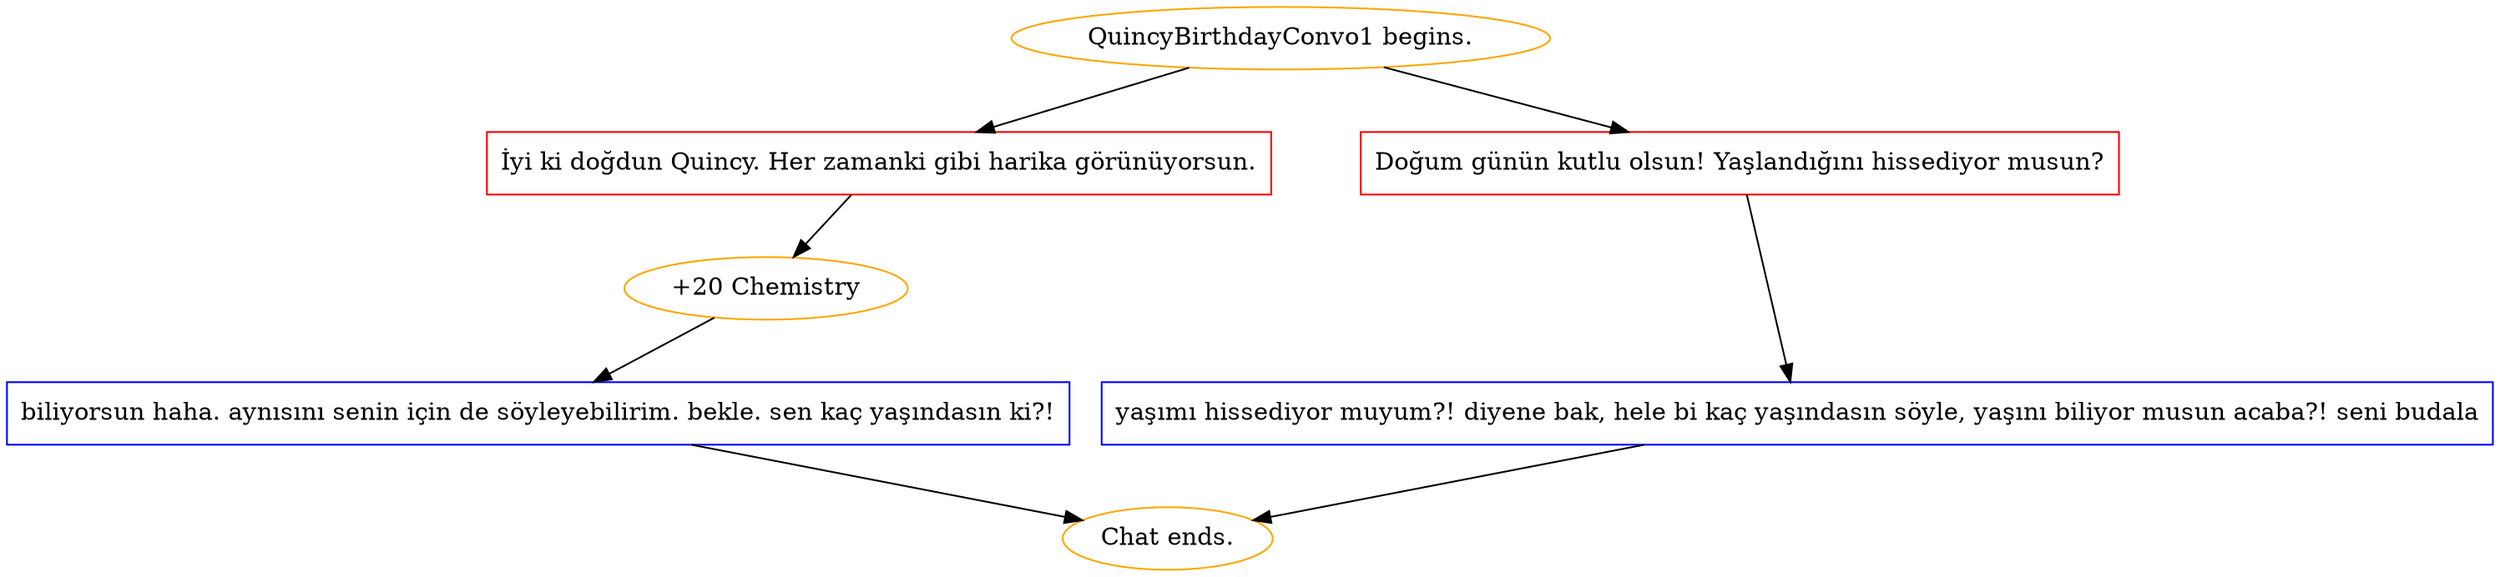 digraph {
	"QuincyBirthdayConvo1 begins." [color=orange];
		"QuincyBirthdayConvo1 begins." -> j3905584445;
		"QuincyBirthdayConvo1 begins." -> j3972760539;
	j3905584445 [label="İyi ki doğdun Quincy. Her zamanki gibi harika görünüyorsun.",shape=box,color=red];
		j3905584445 -> j3655486965;
	j3972760539 [label="Doğum günün kutlu olsun! Yaşlandığını hissediyor musun?",shape=box,color=red];
		j3972760539 -> j2708427788;
	j3655486965 [label="+20 Chemistry",color=orange];
		j3655486965 -> j2133924611;
	j2708427788 [label="yaşımı hissediyor muyum?! diyene bak, hele bi kaç yaşındasın söyle, yaşını biliyor musun acaba?! seni budala",shape=box,color=blue];
		j2708427788 -> "Chat ends.";
	j2133924611 [label="biliyorsun haha. aynısını senin için de söyleyebilirim. bekle. sen kaç yaşındasın ki?!",shape=box,color=blue];
		j2133924611 -> "Chat ends.";
	"Chat ends." [color=orange];
}